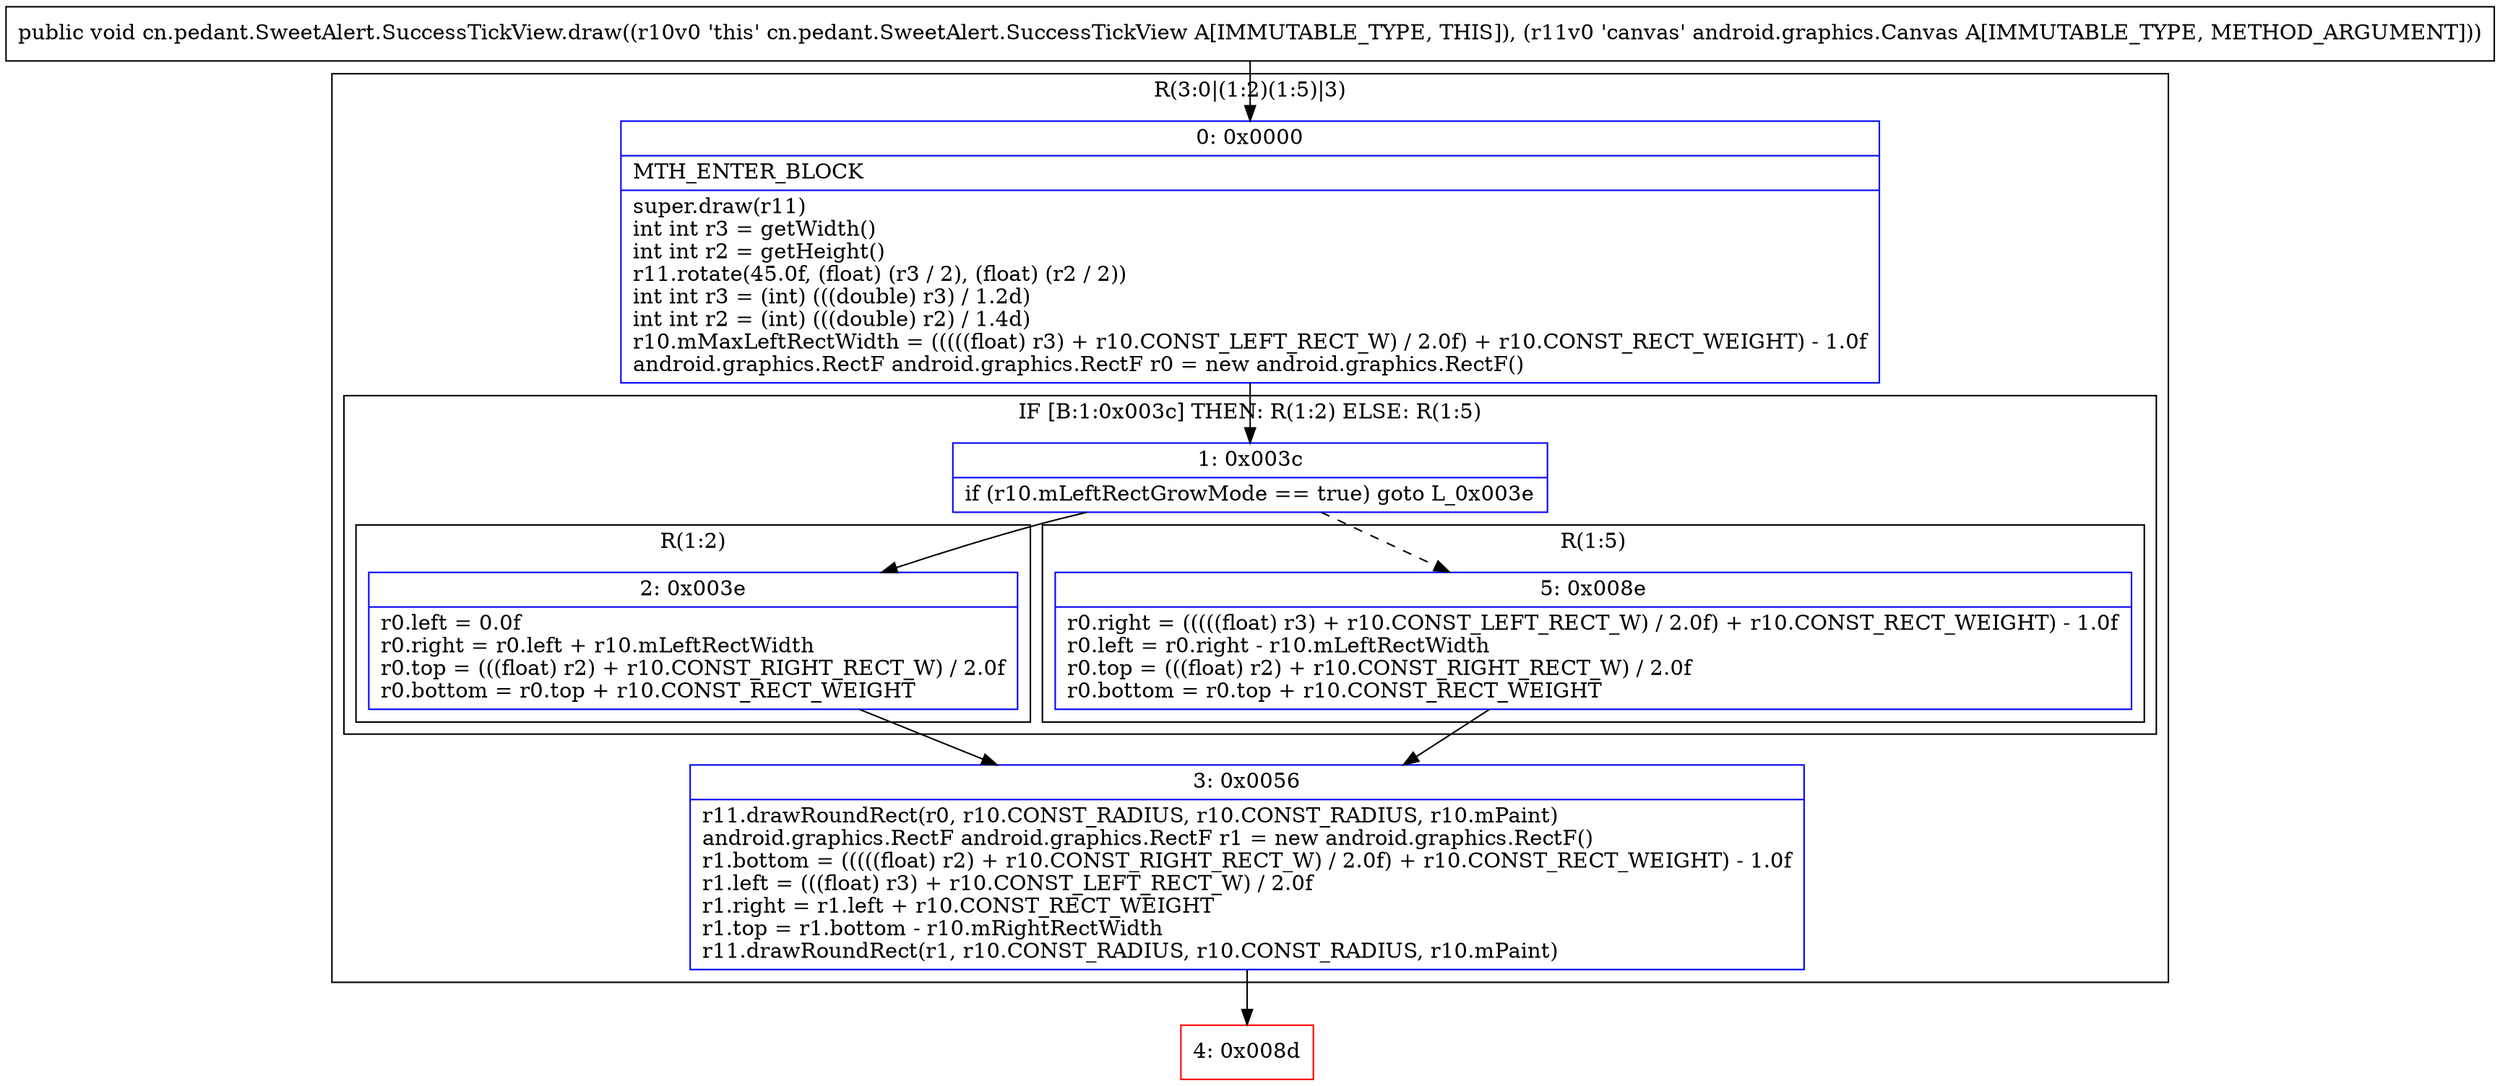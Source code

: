 digraph "CFG forcn.pedant.SweetAlert.SuccessTickView.draw(Landroid\/graphics\/Canvas;)V" {
subgraph cluster_Region_1419343250 {
label = "R(3:0|(1:2)(1:5)|3)";
node [shape=record,color=blue];
Node_0 [shape=record,label="{0\:\ 0x0000|MTH_ENTER_BLOCK\l|super.draw(r11)\lint int r3 = getWidth()\lint int r2 = getHeight()\lr11.rotate(45.0f, (float) (r3 \/ 2), (float) (r2 \/ 2))\lint int r3 = (int) (((double) r3) \/ 1.2d)\lint int r2 = (int) (((double) r2) \/ 1.4d)\lr10.mMaxLeftRectWidth = (((((float) r3) + r10.CONST_LEFT_RECT_W) \/ 2.0f) + r10.CONST_RECT_WEIGHT) \- 1.0f\landroid.graphics.RectF android.graphics.RectF r0 = new android.graphics.RectF()\l}"];
subgraph cluster_IfRegion_1061399275 {
label = "IF [B:1:0x003c] THEN: R(1:2) ELSE: R(1:5)";
node [shape=record,color=blue];
Node_1 [shape=record,label="{1\:\ 0x003c|if (r10.mLeftRectGrowMode == true) goto L_0x003e\l}"];
subgraph cluster_Region_1683522777 {
label = "R(1:2)";
node [shape=record,color=blue];
Node_2 [shape=record,label="{2\:\ 0x003e|r0.left = 0.0f\lr0.right = r0.left + r10.mLeftRectWidth\lr0.top = (((float) r2) + r10.CONST_RIGHT_RECT_W) \/ 2.0f\lr0.bottom = r0.top + r10.CONST_RECT_WEIGHT\l}"];
}
subgraph cluster_Region_1222481923 {
label = "R(1:5)";
node [shape=record,color=blue];
Node_5 [shape=record,label="{5\:\ 0x008e|r0.right = (((((float) r3) + r10.CONST_LEFT_RECT_W) \/ 2.0f) + r10.CONST_RECT_WEIGHT) \- 1.0f\lr0.left = r0.right \- r10.mLeftRectWidth\lr0.top = (((float) r2) + r10.CONST_RIGHT_RECT_W) \/ 2.0f\lr0.bottom = r0.top + r10.CONST_RECT_WEIGHT\l}"];
}
}
Node_3 [shape=record,label="{3\:\ 0x0056|r11.drawRoundRect(r0, r10.CONST_RADIUS, r10.CONST_RADIUS, r10.mPaint)\landroid.graphics.RectF android.graphics.RectF r1 = new android.graphics.RectF()\lr1.bottom = (((((float) r2) + r10.CONST_RIGHT_RECT_W) \/ 2.0f) + r10.CONST_RECT_WEIGHT) \- 1.0f\lr1.left = (((float) r3) + r10.CONST_LEFT_RECT_W) \/ 2.0f\lr1.right = r1.left + r10.CONST_RECT_WEIGHT\lr1.top = r1.bottom \- r10.mRightRectWidth\lr11.drawRoundRect(r1, r10.CONST_RADIUS, r10.CONST_RADIUS, r10.mPaint)\l}"];
}
Node_4 [shape=record,color=red,label="{4\:\ 0x008d}"];
MethodNode[shape=record,label="{public void cn.pedant.SweetAlert.SuccessTickView.draw((r10v0 'this' cn.pedant.SweetAlert.SuccessTickView A[IMMUTABLE_TYPE, THIS]), (r11v0 'canvas' android.graphics.Canvas A[IMMUTABLE_TYPE, METHOD_ARGUMENT])) }"];
MethodNode -> Node_0;
Node_0 -> Node_1;
Node_1 -> Node_2;
Node_1 -> Node_5[style=dashed];
Node_2 -> Node_3;
Node_5 -> Node_3;
Node_3 -> Node_4;
}

